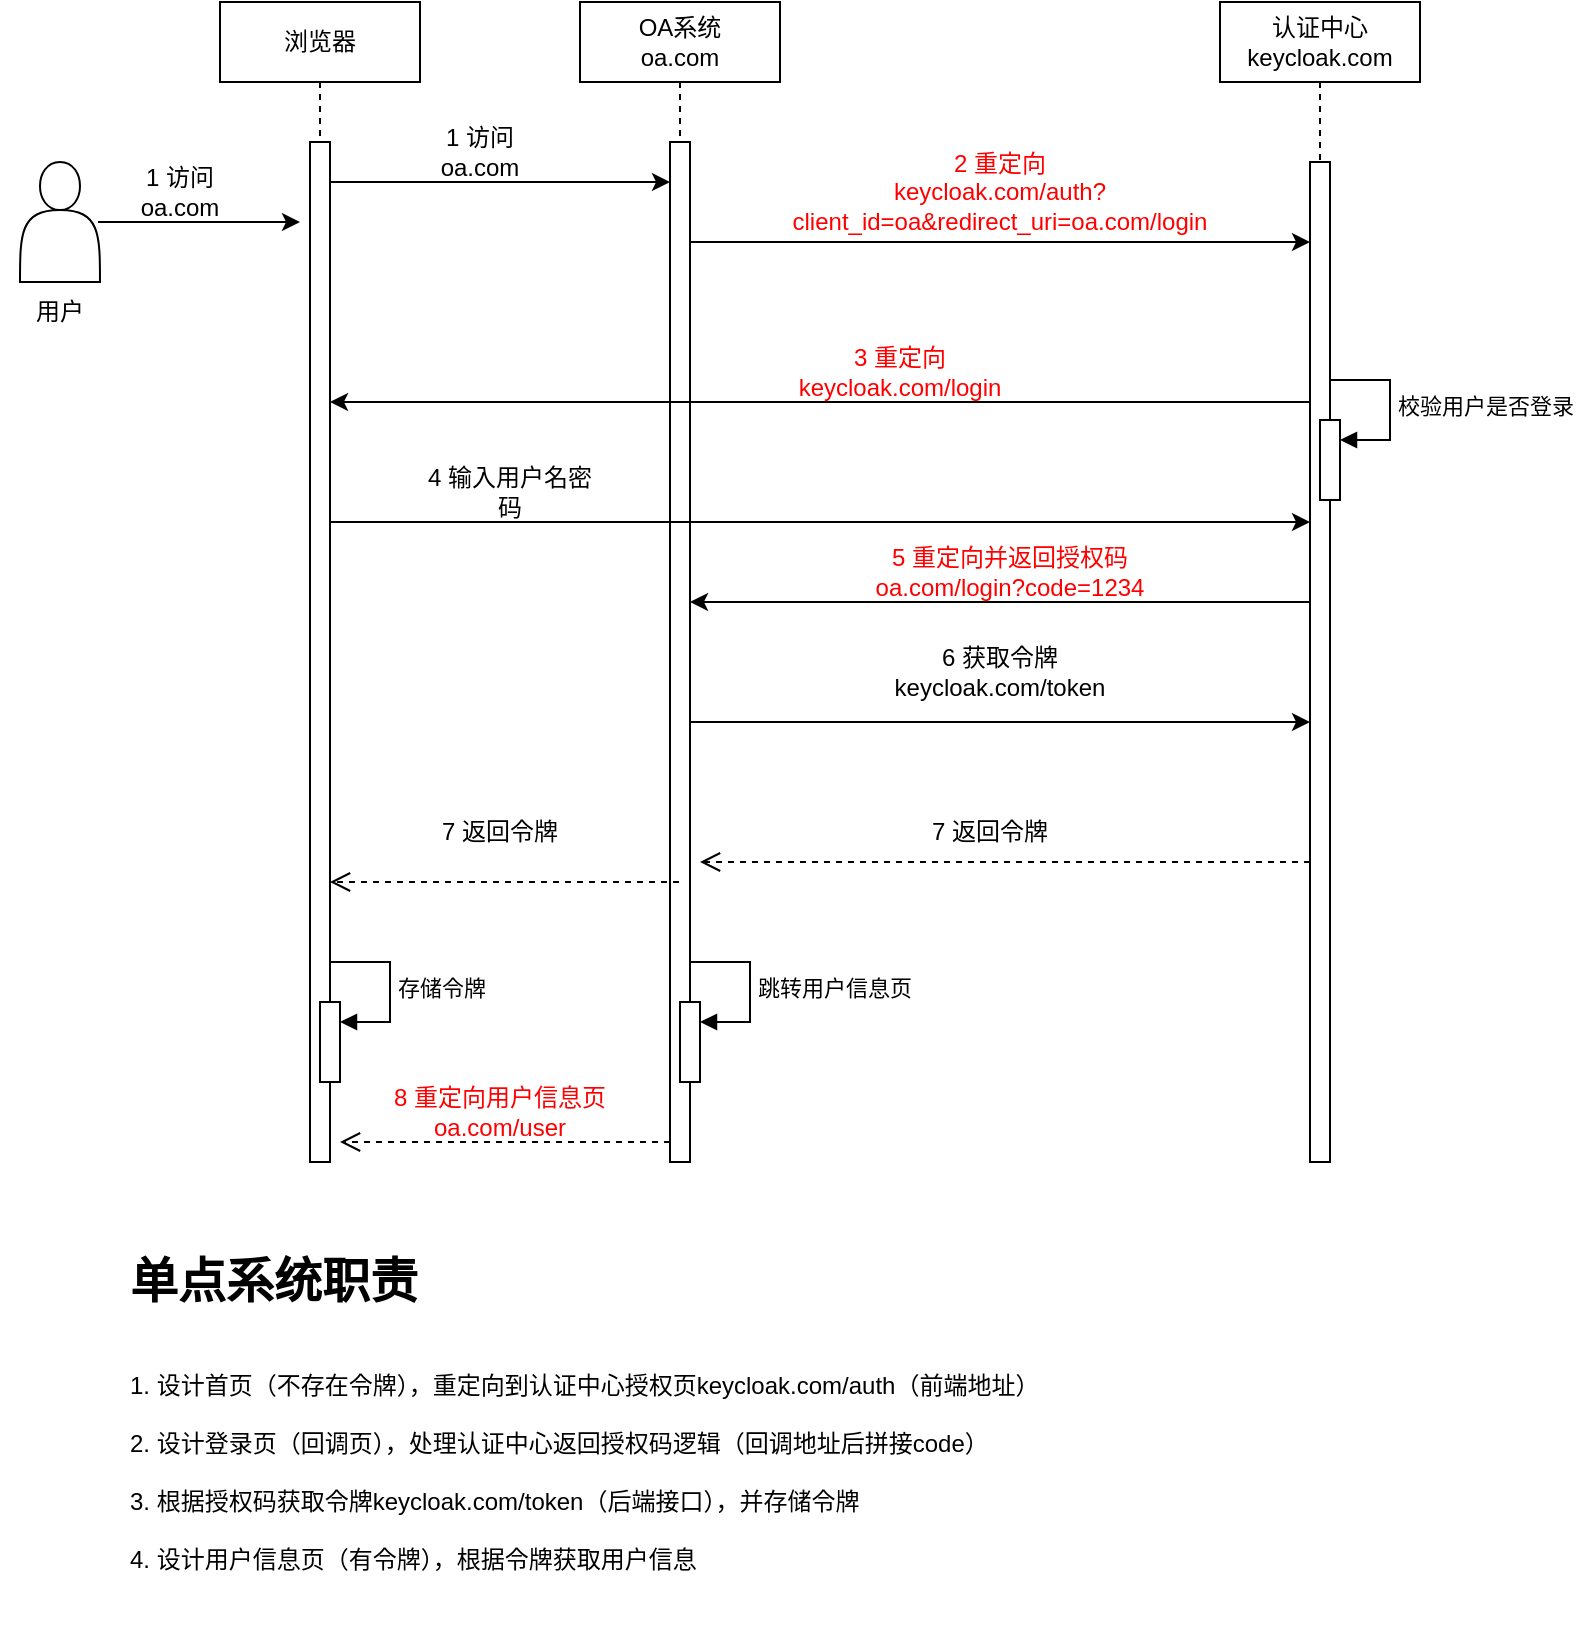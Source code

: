 <mxfile version="21.6.6" type="github">
  <diagram name="Page-1" id="2YBvvXClWsGukQMizWep">
    <mxGraphModel dx="1434" dy="790" grid="1" gridSize="10" guides="1" tooltips="1" connect="1" arrows="1" fold="1" page="1" pageScale="1" pageWidth="850" pageHeight="1100" math="0" shadow="0">
      <root>
        <mxCell id="0" />
        <mxCell id="1" parent="0" />
        <mxCell id="aM9ryv3xv72pqoxQDRHE-1" value="OA系统&lt;br&gt;oa.com" style="shape=umlLifeline;perimeter=lifelinePerimeter;whiteSpace=wrap;html=1;container=0;dropTarget=0;collapsible=0;recursiveResize=0;outlineConnect=0;portConstraint=eastwest;newEdgeStyle={&quot;edgeStyle&quot;:&quot;elbowEdgeStyle&quot;,&quot;elbow&quot;:&quot;vertical&quot;,&quot;curved&quot;:0,&quot;rounded&quot;:0};" parent="1" vertex="1">
          <mxGeometry x="330" y="100" width="100" height="580" as="geometry" />
        </mxCell>
        <mxCell id="aM9ryv3xv72pqoxQDRHE-2" value="" style="html=1;points=[];perimeter=orthogonalPerimeter;outlineConnect=0;targetShapes=umlLifeline;portConstraint=eastwest;newEdgeStyle={&quot;edgeStyle&quot;:&quot;elbowEdgeStyle&quot;,&quot;elbow&quot;:&quot;vertical&quot;,&quot;curved&quot;:0,&quot;rounded&quot;:0};" parent="aM9ryv3xv72pqoxQDRHE-1" vertex="1">
          <mxGeometry x="45" y="70" width="10" height="510" as="geometry" />
        </mxCell>
        <mxCell id="AikxDjBlxWvKfxnXDvlL-41" value="" style="html=1;points=[];perimeter=orthogonalPerimeter;outlineConnect=0;targetShapes=umlLifeline;portConstraint=eastwest;newEdgeStyle={&quot;edgeStyle&quot;:&quot;elbowEdgeStyle&quot;,&quot;elbow&quot;:&quot;vertical&quot;,&quot;curved&quot;:0,&quot;rounded&quot;:0};" parent="aM9ryv3xv72pqoxQDRHE-1" vertex="1">
          <mxGeometry x="50" y="500" width="10" height="40" as="geometry" />
        </mxCell>
        <mxCell id="AikxDjBlxWvKfxnXDvlL-42" value="跳转用户信息页" style="html=1;align=left;spacingLeft=2;endArrow=block;rounded=0;edgeStyle=orthogonalEdgeStyle;curved=0;rounded=0;" parent="aM9ryv3xv72pqoxQDRHE-1" target="AikxDjBlxWvKfxnXDvlL-41" edge="1">
          <mxGeometry relative="1" as="geometry">
            <mxPoint x="55" y="480" as="sourcePoint" />
            <Array as="points">
              <mxPoint x="85" y="510" />
            </Array>
          </mxGeometry>
        </mxCell>
        <mxCell id="aM9ryv3xv72pqoxQDRHE-5" value="认证中心&lt;br&gt;keycloak.com" style="shape=umlLifeline;perimeter=lifelinePerimeter;whiteSpace=wrap;html=1;container=0;dropTarget=0;collapsible=0;recursiveResize=0;outlineConnect=0;portConstraint=eastwest;newEdgeStyle={&quot;edgeStyle&quot;:&quot;elbowEdgeStyle&quot;,&quot;elbow&quot;:&quot;vertical&quot;,&quot;curved&quot;:0,&quot;rounded&quot;:0};" parent="1" vertex="1">
          <mxGeometry x="650" y="100" width="100" height="580" as="geometry" />
        </mxCell>
        <mxCell id="aM9ryv3xv72pqoxQDRHE-6" value="" style="html=1;points=[];perimeter=orthogonalPerimeter;outlineConnect=0;targetShapes=umlLifeline;portConstraint=eastwest;newEdgeStyle={&quot;edgeStyle&quot;:&quot;elbowEdgeStyle&quot;,&quot;elbow&quot;:&quot;vertical&quot;,&quot;curved&quot;:0,&quot;rounded&quot;:0};" parent="aM9ryv3xv72pqoxQDRHE-5" vertex="1">
          <mxGeometry x="45" y="80" width="10" height="500" as="geometry" />
        </mxCell>
        <mxCell id="AikxDjBlxWvKfxnXDvlL-44" value="" style="html=1;points=[];perimeter=orthogonalPerimeter;outlineConnect=0;targetShapes=umlLifeline;portConstraint=eastwest;newEdgeStyle={&quot;edgeStyle&quot;:&quot;elbowEdgeStyle&quot;,&quot;elbow&quot;:&quot;vertical&quot;,&quot;curved&quot;:0,&quot;rounded&quot;:0};" parent="aM9ryv3xv72pqoxQDRHE-5" vertex="1">
          <mxGeometry x="50" y="209" width="10" height="40" as="geometry" />
        </mxCell>
        <mxCell id="AikxDjBlxWvKfxnXDvlL-45" value="校验用户是否登录" style="html=1;align=left;spacingLeft=2;endArrow=block;rounded=0;edgeStyle=orthogonalEdgeStyle;curved=0;rounded=0;" parent="aM9ryv3xv72pqoxQDRHE-5" target="AikxDjBlxWvKfxnXDvlL-44" edge="1">
          <mxGeometry relative="1" as="geometry">
            <mxPoint x="55" y="189" as="sourcePoint" />
            <Array as="points">
              <mxPoint x="85" y="219" />
            </Array>
          </mxGeometry>
        </mxCell>
        <mxCell id="AikxDjBlxWvKfxnXDvlL-46" style="edgeStyle=orthogonalEdgeStyle;rounded=0;orthogonalLoop=1;jettySize=auto;html=1;" parent="1" edge="1">
          <mxGeometry relative="1" as="geometry">
            <mxPoint x="89" y="210" as="sourcePoint" />
            <mxPoint x="190" y="210" as="targetPoint" />
            <Array as="points">
              <mxPoint x="159" y="210" />
              <mxPoint x="159" y="210" />
            </Array>
          </mxGeometry>
        </mxCell>
        <mxCell id="sZ8_ai98GFol9-gsdjPJ-1" value="" style="shape=actor;whiteSpace=wrap;html=1;" parent="1" vertex="1">
          <mxGeometry x="50" y="180" width="40" height="60" as="geometry" />
        </mxCell>
        <mxCell id="AikxDjBlxWvKfxnXDvlL-1" value="1 访问oa.com" style="text;html=1;strokeColor=none;fillColor=none;align=center;verticalAlign=middle;whiteSpace=wrap;rounded=0;" parent="1" vertex="1">
          <mxGeometry x="100" y="180" width="60" height="30" as="geometry" />
        </mxCell>
        <mxCell id="AikxDjBlxWvKfxnXDvlL-2" value="2 重定向&lt;br&gt;keycloak.com/auth?client_id=oa&amp;amp;redirect_uri=oa.com/login" style="text;html=1;strokeColor=none;fillColor=none;align=center;verticalAlign=middle;whiteSpace=wrap;rounded=0;fontColor=#FF0000;" parent="1" vertex="1">
          <mxGeometry x="510" y="180" width="60" height="30" as="geometry" />
        </mxCell>
        <mxCell id="AikxDjBlxWvKfxnXDvlL-13" style="edgeStyle=elbowEdgeStyle;rounded=0;orthogonalLoop=1;jettySize=auto;html=1;elbow=vertical;curved=0;" parent="1" source="AikxDjBlxWvKfxnXDvlL-11" target="aM9ryv3xv72pqoxQDRHE-2" edge="1">
          <mxGeometry relative="1" as="geometry">
            <mxPoint x="370" y="180" as="targetPoint" />
            <Array as="points">
              <mxPoint x="320" y="190" />
            </Array>
          </mxGeometry>
        </mxCell>
        <mxCell id="AikxDjBlxWvKfxnXDvlL-19" style="edgeStyle=elbowEdgeStyle;rounded=0;orthogonalLoop=1;jettySize=auto;html=1;elbow=vertical;curved=0;" parent="1" source="AikxDjBlxWvKfxnXDvlL-11" target="aM9ryv3xv72pqoxQDRHE-6" edge="1">
          <mxGeometry relative="1" as="geometry">
            <Array as="points">
              <mxPoint x="470" y="360" />
            </Array>
          </mxGeometry>
        </mxCell>
        <mxCell id="AikxDjBlxWvKfxnXDvlL-11" value="浏览器" style="shape=umlLifeline;perimeter=lifelinePerimeter;whiteSpace=wrap;html=1;container=0;dropTarget=0;collapsible=0;recursiveResize=0;outlineConnect=0;portConstraint=eastwest;newEdgeStyle={&quot;edgeStyle&quot;:&quot;elbowEdgeStyle&quot;,&quot;elbow&quot;:&quot;vertical&quot;,&quot;curved&quot;:0,&quot;rounded&quot;:0};" parent="1" vertex="1">
          <mxGeometry x="150" y="100" width="100" height="580" as="geometry" />
        </mxCell>
        <mxCell id="AikxDjBlxWvKfxnXDvlL-12" value="" style="html=1;points=[];perimeter=orthogonalPerimeter;outlineConnect=0;targetShapes=umlLifeline;portConstraint=eastwest;newEdgeStyle={&quot;edgeStyle&quot;:&quot;elbowEdgeStyle&quot;,&quot;elbow&quot;:&quot;vertical&quot;,&quot;curved&quot;:0,&quot;rounded&quot;:0};" parent="AikxDjBlxWvKfxnXDvlL-11" vertex="1">
          <mxGeometry x="45" y="70" width="10" height="510" as="geometry" />
        </mxCell>
        <mxCell id="AikxDjBlxWvKfxnXDvlL-39" value="" style="html=1;points=[];perimeter=orthogonalPerimeter;outlineConnect=0;targetShapes=umlLifeline;portConstraint=eastwest;newEdgeStyle={&quot;edgeStyle&quot;:&quot;elbowEdgeStyle&quot;,&quot;elbow&quot;:&quot;vertical&quot;,&quot;curved&quot;:0,&quot;rounded&quot;:0};" parent="AikxDjBlxWvKfxnXDvlL-11" vertex="1">
          <mxGeometry x="50" y="500" width="10" height="40" as="geometry" />
        </mxCell>
        <mxCell id="AikxDjBlxWvKfxnXDvlL-40" value="存储令牌" style="html=1;align=left;spacingLeft=2;endArrow=block;rounded=0;edgeStyle=orthogonalEdgeStyle;curved=0;rounded=0;" parent="AikxDjBlxWvKfxnXDvlL-11" target="AikxDjBlxWvKfxnXDvlL-39" edge="1">
          <mxGeometry relative="1" as="geometry">
            <mxPoint x="55" y="480" as="sourcePoint" />
            <Array as="points">
              <mxPoint x="85" y="510" />
            </Array>
          </mxGeometry>
        </mxCell>
        <mxCell id="AikxDjBlxWvKfxnXDvlL-17" style="edgeStyle=elbowEdgeStyle;rounded=0;orthogonalLoop=1;jettySize=auto;html=1;elbow=vertical;curved=0;" parent="1" source="aM9ryv3xv72pqoxQDRHE-6" target="AikxDjBlxWvKfxnXDvlL-12" edge="1">
          <mxGeometry relative="1" as="geometry">
            <Array as="points">
              <mxPoint x="450" y="300" />
            </Array>
          </mxGeometry>
        </mxCell>
        <mxCell id="AikxDjBlxWvKfxnXDvlL-18" value="3 重定向&lt;br&gt;keycloak.com/login" style="text;html=1;strokeColor=none;fillColor=none;align=center;verticalAlign=middle;whiteSpace=wrap;rounded=0;fontColor=#FF0000;" parent="1" vertex="1">
          <mxGeometry x="460" y="270" width="60" height="30" as="geometry" />
        </mxCell>
        <mxCell id="AikxDjBlxWvKfxnXDvlL-20" style="edgeStyle=elbowEdgeStyle;rounded=0;orthogonalLoop=1;jettySize=auto;html=1;elbow=vertical;curved=0;" parent="1" source="aM9ryv3xv72pqoxQDRHE-2" target="aM9ryv3xv72pqoxQDRHE-6" edge="1">
          <mxGeometry relative="1" as="geometry">
            <Array as="points">
              <mxPoint x="540" y="220" />
            </Array>
          </mxGeometry>
        </mxCell>
        <mxCell id="AikxDjBlxWvKfxnXDvlL-21" value="4 输入用户名密码" style="text;html=1;strokeColor=none;fillColor=none;align=center;verticalAlign=middle;whiteSpace=wrap;rounded=0;" parent="1" vertex="1">
          <mxGeometry x="250" y="330" width="90" height="30" as="geometry" />
        </mxCell>
        <mxCell id="AikxDjBlxWvKfxnXDvlL-23" style="edgeStyle=elbowEdgeStyle;rounded=0;orthogonalLoop=1;jettySize=auto;html=1;elbow=vertical;curved=0;" parent="1" source="aM9ryv3xv72pqoxQDRHE-6" target="aM9ryv3xv72pqoxQDRHE-2" edge="1">
          <mxGeometry relative="1" as="geometry">
            <Array as="points">
              <mxPoint x="540" y="400" />
            </Array>
          </mxGeometry>
        </mxCell>
        <mxCell id="AikxDjBlxWvKfxnXDvlL-24" value="5 重定向并返回授权码&lt;br&gt;oa.com/login?code=1234" style="text;html=1;strokeColor=none;fillColor=none;align=center;verticalAlign=middle;whiteSpace=wrap;rounded=0;fontColor=#FF0000;" parent="1" vertex="1">
          <mxGeometry x="470" y="370" width="150" height="30" as="geometry" />
        </mxCell>
        <mxCell id="AikxDjBlxWvKfxnXDvlL-25" style="edgeStyle=elbowEdgeStyle;rounded=0;orthogonalLoop=1;jettySize=auto;html=1;elbow=vertical;curved=0;" parent="1" source="aM9ryv3xv72pqoxQDRHE-2" target="aM9ryv3xv72pqoxQDRHE-6" edge="1">
          <mxGeometry relative="1" as="geometry">
            <Array as="points">
              <mxPoint x="550" y="460" />
            </Array>
          </mxGeometry>
        </mxCell>
        <mxCell id="AikxDjBlxWvKfxnXDvlL-27" value="6 获取令牌&lt;br&gt;keycloak.com/token" style="text;html=1;strokeColor=none;fillColor=none;align=center;verticalAlign=middle;whiteSpace=wrap;rounded=0;fontColor=#000000;" parent="1" vertex="1">
          <mxGeometry x="465" y="420" width="150" height="30" as="geometry" />
        </mxCell>
        <mxCell id="AikxDjBlxWvKfxnXDvlL-29" value="" style="html=1;verticalAlign=bottom;endArrow=open;dashed=1;endSize=8;edgeStyle=elbowEdgeStyle;elbow=vertical;curved=0;rounded=0;" parent="1" source="aM9ryv3xv72pqoxQDRHE-6" edge="1">
          <mxGeometry relative="1" as="geometry">
            <mxPoint x="460" y="530" as="sourcePoint" />
            <mxPoint x="390" y="530" as="targetPoint" />
          </mxGeometry>
        </mxCell>
        <mxCell id="AikxDjBlxWvKfxnXDvlL-31" value="7 返回令牌" style="text;html=1;strokeColor=none;fillColor=none;align=center;verticalAlign=middle;whiteSpace=wrap;rounded=0;fontColor=#000000;" parent="1" vertex="1">
          <mxGeometry x="460" y="500" width="150" height="30" as="geometry" />
        </mxCell>
        <mxCell id="AikxDjBlxWvKfxnXDvlL-33" value="" style="html=1;verticalAlign=bottom;endArrow=open;dashed=1;endSize=8;edgeStyle=elbowEdgeStyle;elbow=vertical;curved=0;rounded=0;" parent="1" source="aM9ryv3xv72pqoxQDRHE-1" target="AikxDjBlxWvKfxnXDvlL-12" edge="1">
          <mxGeometry relative="1" as="geometry">
            <mxPoint x="705" y="540" as="sourcePoint" />
            <mxPoint x="400" y="540" as="targetPoint" />
            <Array as="points">
              <mxPoint x="290" y="540" />
            </Array>
          </mxGeometry>
        </mxCell>
        <mxCell id="AikxDjBlxWvKfxnXDvlL-34" value="7 返回令牌" style="text;html=1;strokeColor=none;fillColor=none;align=center;verticalAlign=middle;whiteSpace=wrap;rounded=0;fontColor=#000000;" parent="1" vertex="1">
          <mxGeometry x="215" y="500" width="150" height="30" as="geometry" />
        </mxCell>
        <mxCell id="AikxDjBlxWvKfxnXDvlL-35" value="用户" style="text;html=1;strokeColor=none;fillColor=none;align=center;verticalAlign=middle;whiteSpace=wrap;rounded=0;" parent="1" vertex="1">
          <mxGeometry x="40" y="240" width="60" height="30" as="geometry" />
        </mxCell>
        <mxCell id="AikxDjBlxWvKfxnXDvlL-47" value="1 访问oa.com" style="text;html=1;strokeColor=none;fillColor=none;align=center;verticalAlign=middle;whiteSpace=wrap;rounded=0;" parent="1" vertex="1">
          <mxGeometry x="250" y="160" width="60" height="30" as="geometry" />
        </mxCell>
        <mxCell id="AikxDjBlxWvKfxnXDvlL-48" value="" style="html=1;verticalAlign=bottom;endArrow=open;dashed=1;endSize=8;edgeStyle=elbowEdgeStyle;elbow=vertical;curved=0;rounded=0;" parent="1" edge="1">
          <mxGeometry relative="1" as="geometry">
            <mxPoint x="375" y="670" as="sourcePoint" />
            <mxPoint x="210" y="670" as="targetPoint" />
          </mxGeometry>
        </mxCell>
        <mxCell id="AikxDjBlxWvKfxnXDvlL-49" value="&lt;font color=&quot;#ff0000&quot;&gt;8 重定向用户信息页&lt;br&gt;oa.com/user&lt;/font&gt;" style="text;html=1;strokeColor=none;fillColor=none;align=center;verticalAlign=middle;whiteSpace=wrap;rounded=0;fontColor=#000000;" parent="1" vertex="1">
          <mxGeometry x="215" y="640" width="150" height="30" as="geometry" />
        </mxCell>
        <mxCell id="AikxDjBlxWvKfxnXDvlL-50" value="&lt;h1&gt;单点系统职责&lt;/h1&gt;&lt;div&gt;&lt;br&gt;&lt;/div&gt;&lt;div&gt;1. 设计首页（不存在令牌），重定向到认证中心授权页keycloak.com/auth（前端地址）&lt;br&gt;&lt;br&gt;&lt;/div&gt;&lt;div&gt;2. 设计登录页（回调页），处理认证中心返回授权码逻辑（回调地址后拼接code）&lt;br&gt;&lt;br&gt;3. 根据授权码获取令牌keycloak.com/token（后端接口）&lt;span style=&quot;background-color: initial;&quot;&gt;，并存储令牌&lt;/span&gt;&lt;/div&gt;&lt;div&gt;&lt;br&gt;4. 设计用户信息页（有令牌），根据令牌获取用户信息&lt;/div&gt;" style="text;html=1;strokeColor=none;fillColor=none;spacing=5;spacingTop=-20;whiteSpace=wrap;overflow=hidden;rounded=0;" parent="1" vertex="1">
          <mxGeometry x="100" y="720" width="690" height="200" as="geometry" />
        </mxCell>
      </root>
    </mxGraphModel>
  </diagram>
</mxfile>
